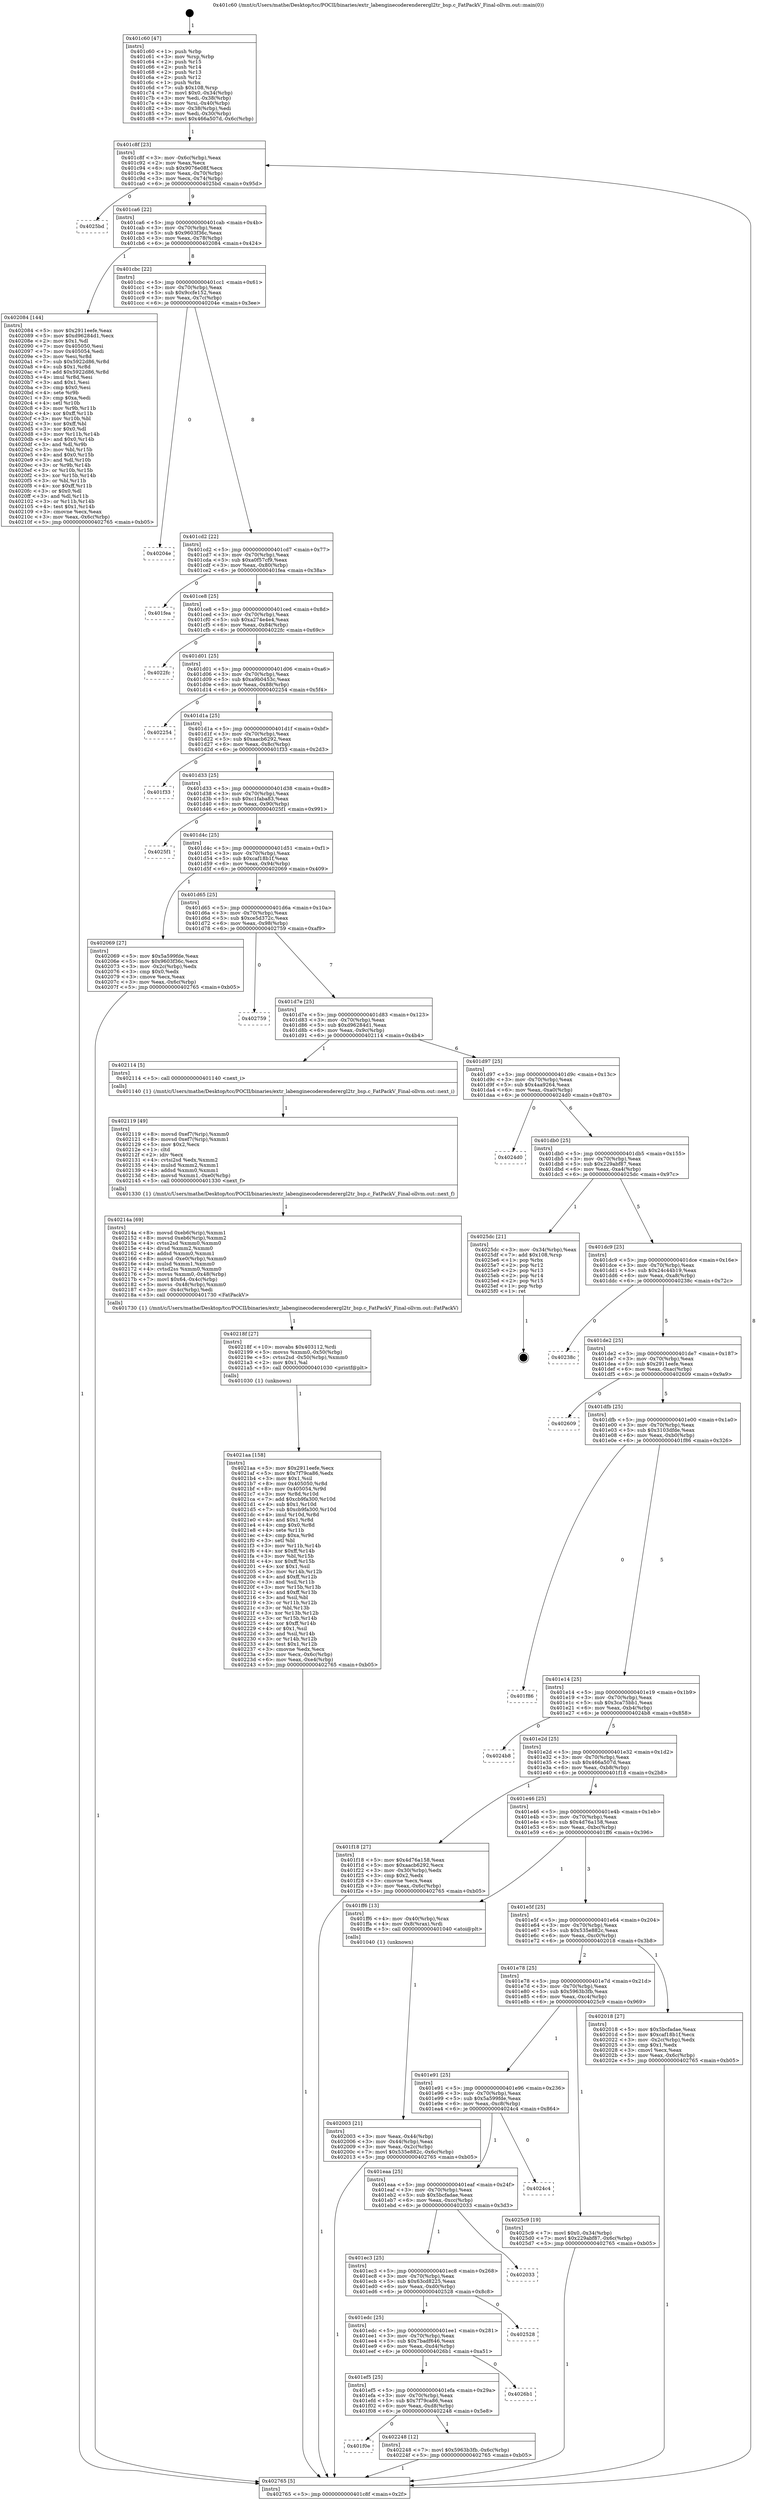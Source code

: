 digraph "0x401c60" {
  label = "0x401c60 (/mnt/c/Users/mathe/Desktop/tcc/POCII/binaries/extr_labenginecoderenderergl2tr_bsp.c_FatPackV_Final-ollvm.out::main(0))"
  labelloc = "t"
  node[shape=record]

  Entry [label="",width=0.3,height=0.3,shape=circle,fillcolor=black,style=filled]
  "0x401c8f" [label="{
     0x401c8f [23]\l
     | [instrs]\l
     &nbsp;&nbsp;0x401c8f \<+3\>: mov -0x6c(%rbp),%eax\l
     &nbsp;&nbsp;0x401c92 \<+2\>: mov %eax,%ecx\l
     &nbsp;&nbsp;0x401c94 \<+6\>: sub $0x9076e08f,%ecx\l
     &nbsp;&nbsp;0x401c9a \<+3\>: mov %eax,-0x70(%rbp)\l
     &nbsp;&nbsp;0x401c9d \<+3\>: mov %ecx,-0x74(%rbp)\l
     &nbsp;&nbsp;0x401ca0 \<+6\>: je 00000000004025bd \<main+0x95d\>\l
  }"]
  "0x4025bd" [label="{
     0x4025bd\l
  }", style=dashed]
  "0x401ca6" [label="{
     0x401ca6 [22]\l
     | [instrs]\l
     &nbsp;&nbsp;0x401ca6 \<+5\>: jmp 0000000000401cab \<main+0x4b\>\l
     &nbsp;&nbsp;0x401cab \<+3\>: mov -0x70(%rbp),%eax\l
     &nbsp;&nbsp;0x401cae \<+5\>: sub $0x9603f36c,%eax\l
     &nbsp;&nbsp;0x401cb3 \<+3\>: mov %eax,-0x78(%rbp)\l
     &nbsp;&nbsp;0x401cb6 \<+6\>: je 0000000000402084 \<main+0x424\>\l
  }"]
  Exit [label="",width=0.3,height=0.3,shape=circle,fillcolor=black,style=filled,peripheries=2]
  "0x402084" [label="{
     0x402084 [144]\l
     | [instrs]\l
     &nbsp;&nbsp;0x402084 \<+5\>: mov $0x2911eefe,%eax\l
     &nbsp;&nbsp;0x402089 \<+5\>: mov $0xd96284d1,%ecx\l
     &nbsp;&nbsp;0x40208e \<+2\>: mov $0x1,%dl\l
     &nbsp;&nbsp;0x402090 \<+7\>: mov 0x405050,%esi\l
     &nbsp;&nbsp;0x402097 \<+7\>: mov 0x405054,%edi\l
     &nbsp;&nbsp;0x40209e \<+3\>: mov %esi,%r8d\l
     &nbsp;&nbsp;0x4020a1 \<+7\>: sub $0x5922d86,%r8d\l
     &nbsp;&nbsp;0x4020a8 \<+4\>: sub $0x1,%r8d\l
     &nbsp;&nbsp;0x4020ac \<+7\>: add $0x5922d86,%r8d\l
     &nbsp;&nbsp;0x4020b3 \<+4\>: imul %r8d,%esi\l
     &nbsp;&nbsp;0x4020b7 \<+3\>: and $0x1,%esi\l
     &nbsp;&nbsp;0x4020ba \<+3\>: cmp $0x0,%esi\l
     &nbsp;&nbsp;0x4020bd \<+4\>: sete %r9b\l
     &nbsp;&nbsp;0x4020c1 \<+3\>: cmp $0xa,%edi\l
     &nbsp;&nbsp;0x4020c4 \<+4\>: setl %r10b\l
     &nbsp;&nbsp;0x4020c8 \<+3\>: mov %r9b,%r11b\l
     &nbsp;&nbsp;0x4020cb \<+4\>: xor $0xff,%r11b\l
     &nbsp;&nbsp;0x4020cf \<+3\>: mov %r10b,%bl\l
     &nbsp;&nbsp;0x4020d2 \<+3\>: xor $0xff,%bl\l
     &nbsp;&nbsp;0x4020d5 \<+3\>: xor $0x0,%dl\l
     &nbsp;&nbsp;0x4020d8 \<+3\>: mov %r11b,%r14b\l
     &nbsp;&nbsp;0x4020db \<+4\>: and $0x0,%r14b\l
     &nbsp;&nbsp;0x4020df \<+3\>: and %dl,%r9b\l
     &nbsp;&nbsp;0x4020e2 \<+3\>: mov %bl,%r15b\l
     &nbsp;&nbsp;0x4020e5 \<+4\>: and $0x0,%r15b\l
     &nbsp;&nbsp;0x4020e9 \<+3\>: and %dl,%r10b\l
     &nbsp;&nbsp;0x4020ec \<+3\>: or %r9b,%r14b\l
     &nbsp;&nbsp;0x4020ef \<+3\>: or %r10b,%r15b\l
     &nbsp;&nbsp;0x4020f2 \<+3\>: xor %r15b,%r14b\l
     &nbsp;&nbsp;0x4020f5 \<+3\>: or %bl,%r11b\l
     &nbsp;&nbsp;0x4020f8 \<+4\>: xor $0xff,%r11b\l
     &nbsp;&nbsp;0x4020fc \<+3\>: or $0x0,%dl\l
     &nbsp;&nbsp;0x4020ff \<+3\>: and %dl,%r11b\l
     &nbsp;&nbsp;0x402102 \<+3\>: or %r11b,%r14b\l
     &nbsp;&nbsp;0x402105 \<+4\>: test $0x1,%r14b\l
     &nbsp;&nbsp;0x402109 \<+3\>: cmovne %ecx,%eax\l
     &nbsp;&nbsp;0x40210c \<+3\>: mov %eax,-0x6c(%rbp)\l
     &nbsp;&nbsp;0x40210f \<+5\>: jmp 0000000000402765 \<main+0xb05\>\l
  }"]
  "0x401cbc" [label="{
     0x401cbc [22]\l
     | [instrs]\l
     &nbsp;&nbsp;0x401cbc \<+5\>: jmp 0000000000401cc1 \<main+0x61\>\l
     &nbsp;&nbsp;0x401cc1 \<+3\>: mov -0x70(%rbp),%eax\l
     &nbsp;&nbsp;0x401cc4 \<+5\>: sub $0x9ccfe152,%eax\l
     &nbsp;&nbsp;0x401cc9 \<+3\>: mov %eax,-0x7c(%rbp)\l
     &nbsp;&nbsp;0x401ccc \<+6\>: je 000000000040204e \<main+0x3ee\>\l
  }"]
  "0x401f0e" [label="{
     0x401f0e\l
  }", style=dashed]
  "0x40204e" [label="{
     0x40204e\l
  }", style=dashed]
  "0x401cd2" [label="{
     0x401cd2 [22]\l
     | [instrs]\l
     &nbsp;&nbsp;0x401cd2 \<+5\>: jmp 0000000000401cd7 \<main+0x77\>\l
     &nbsp;&nbsp;0x401cd7 \<+3\>: mov -0x70(%rbp),%eax\l
     &nbsp;&nbsp;0x401cda \<+5\>: sub $0xa0f57cf9,%eax\l
     &nbsp;&nbsp;0x401cdf \<+3\>: mov %eax,-0x80(%rbp)\l
     &nbsp;&nbsp;0x401ce2 \<+6\>: je 0000000000401fea \<main+0x38a\>\l
  }"]
  "0x402248" [label="{
     0x402248 [12]\l
     | [instrs]\l
     &nbsp;&nbsp;0x402248 \<+7\>: movl $0x5963b3fb,-0x6c(%rbp)\l
     &nbsp;&nbsp;0x40224f \<+5\>: jmp 0000000000402765 \<main+0xb05\>\l
  }"]
  "0x401fea" [label="{
     0x401fea\l
  }", style=dashed]
  "0x401ce8" [label="{
     0x401ce8 [25]\l
     | [instrs]\l
     &nbsp;&nbsp;0x401ce8 \<+5\>: jmp 0000000000401ced \<main+0x8d\>\l
     &nbsp;&nbsp;0x401ced \<+3\>: mov -0x70(%rbp),%eax\l
     &nbsp;&nbsp;0x401cf0 \<+5\>: sub $0xa274e4e4,%eax\l
     &nbsp;&nbsp;0x401cf5 \<+6\>: mov %eax,-0x84(%rbp)\l
     &nbsp;&nbsp;0x401cfb \<+6\>: je 00000000004022fc \<main+0x69c\>\l
  }"]
  "0x401ef5" [label="{
     0x401ef5 [25]\l
     | [instrs]\l
     &nbsp;&nbsp;0x401ef5 \<+5\>: jmp 0000000000401efa \<main+0x29a\>\l
     &nbsp;&nbsp;0x401efa \<+3\>: mov -0x70(%rbp),%eax\l
     &nbsp;&nbsp;0x401efd \<+5\>: sub $0x7f79ca86,%eax\l
     &nbsp;&nbsp;0x401f02 \<+6\>: mov %eax,-0xd8(%rbp)\l
     &nbsp;&nbsp;0x401f08 \<+6\>: je 0000000000402248 \<main+0x5e8\>\l
  }"]
  "0x4022fc" [label="{
     0x4022fc\l
  }", style=dashed]
  "0x401d01" [label="{
     0x401d01 [25]\l
     | [instrs]\l
     &nbsp;&nbsp;0x401d01 \<+5\>: jmp 0000000000401d06 \<main+0xa6\>\l
     &nbsp;&nbsp;0x401d06 \<+3\>: mov -0x70(%rbp),%eax\l
     &nbsp;&nbsp;0x401d09 \<+5\>: sub $0xa9b0453c,%eax\l
     &nbsp;&nbsp;0x401d0e \<+6\>: mov %eax,-0x88(%rbp)\l
     &nbsp;&nbsp;0x401d14 \<+6\>: je 0000000000402254 \<main+0x5f4\>\l
  }"]
  "0x4026b1" [label="{
     0x4026b1\l
  }", style=dashed]
  "0x402254" [label="{
     0x402254\l
  }", style=dashed]
  "0x401d1a" [label="{
     0x401d1a [25]\l
     | [instrs]\l
     &nbsp;&nbsp;0x401d1a \<+5\>: jmp 0000000000401d1f \<main+0xbf\>\l
     &nbsp;&nbsp;0x401d1f \<+3\>: mov -0x70(%rbp),%eax\l
     &nbsp;&nbsp;0x401d22 \<+5\>: sub $0xaacb6292,%eax\l
     &nbsp;&nbsp;0x401d27 \<+6\>: mov %eax,-0x8c(%rbp)\l
     &nbsp;&nbsp;0x401d2d \<+6\>: je 0000000000401f33 \<main+0x2d3\>\l
  }"]
  "0x401edc" [label="{
     0x401edc [25]\l
     | [instrs]\l
     &nbsp;&nbsp;0x401edc \<+5\>: jmp 0000000000401ee1 \<main+0x281\>\l
     &nbsp;&nbsp;0x401ee1 \<+3\>: mov -0x70(%rbp),%eax\l
     &nbsp;&nbsp;0x401ee4 \<+5\>: sub $0x7badf646,%eax\l
     &nbsp;&nbsp;0x401ee9 \<+6\>: mov %eax,-0xd4(%rbp)\l
     &nbsp;&nbsp;0x401eef \<+6\>: je 00000000004026b1 \<main+0xa51\>\l
  }"]
  "0x401f33" [label="{
     0x401f33\l
  }", style=dashed]
  "0x401d33" [label="{
     0x401d33 [25]\l
     | [instrs]\l
     &nbsp;&nbsp;0x401d33 \<+5\>: jmp 0000000000401d38 \<main+0xd8\>\l
     &nbsp;&nbsp;0x401d38 \<+3\>: mov -0x70(%rbp),%eax\l
     &nbsp;&nbsp;0x401d3b \<+5\>: sub $0xc1faba83,%eax\l
     &nbsp;&nbsp;0x401d40 \<+6\>: mov %eax,-0x90(%rbp)\l
     &nbsp;&nbsp;0x401d46 \<+6\>: je 00000000004025f1 \<main+0x991\>\l
  }"]
  "0x402528" [label="{
     0x402528\l
  }", style=dashed]
  "0x4025f1" [label="{
     0x4025f1\l
  }", style=dashed]
  "0x401d4c" [label="{
     0x401d4c [25]\l
     | [instrs]\l
     &nbsp;&nbsp;0x401d4c \<+5\>: jmp 0000000000401d51 \<main+0xf1\>\l
     &nbsp;&nbsp;0x401d51 \<+3\>: mov -0x70(%rbp),%eax\l
     &nbsp;&nbsp;0x401d54 \<+5\>: sub $0xcaf18b1f,%eax\l
     &nbsp;&nbsp;0x401d59 \<+6\>: mov %eax,-0x94(%rbp)\l
     &nbsp;&nbsp;0x401d5f \<+6\>: je 0000000000402069 \<main+0x409\>\l
  }"]
  "0x401ec3" [label="{
     0x401ec3 [25]\l
     | [instrs]\l
     &nbsp;&nbsp;0x401ec3 \<+5\>: jmp 0000000000401ec8 \<main+0x268\>\l
     &nbsp;&nbsp;0x401ec8 \<+3\>: mov -0x70(%rbp),%eax\l
     &nbsp;&nbsp;0x401ecb \<+5\>: sub $0x63cd8225,%eax\l
     &nbsp;&nbsp;0x401ed0 \<+6\>: mov %eax,-0xd0(%rbp)\l
     &nbsp;&nbsp;0x401ed6 \<+6\>: je 0000000000402528 \<main+0x8c8\>\l
  }"]
  "0x402069" [label="{
     0x402069 [27]\l
     | [instrs]\l
     &nbsp;&nbsp;0x402069 \<+5\>: mov $0x5a599fde,%eax\l
     &nbsp;&nbsp;0x40206e \<+5\>: mov $0x9603f36c,%ecx\l
     &nbsp;&nbsp;0x402073 \<+3\>: mov -0x2c(%rbp),%edx\l
     &nbsp;&nbsp;0x402076 \<+3\>: cmp $0x0,%edx\l
     &nbsp;&nbsp;0x402079 \<+3\>: cmove %ecx,%eax\l
     &nbsp;&nbsp;0x40207c \<+3\>: mov %eax,-0x6c(%rbp)\l
     &nbsp;&nbsp;0x40207f \<+5\>: jmp 0000000000402765 \<main+0xb05\>\l
  }"]
  "0x401d65" [label="{
     0x401d65 [25]\l
     | [instrs]\l
     &nbsp;&nbsp;0x401d65 \<+5\>: jmp 0000000000401d6a \<main+0x10a\>\l
     &nbsp;&nbsp;0x401d6a \<+3\>: mov -0x70(%rbp),%eax\l
     &nbsp;&nbsp;0x401d6d \<+5\>: sub $0xce5d372c,%eax\l
     &nbsp;&nbsp;0x401d72 \<+6\>: mov %eax,-0x98(%rbp)\l
     &nbsp;&nbsp;0x401d78 \<+6\>: je 0000000000402759 \<main+0xaf9\>\l
  }"]
  "0x402033" [label="{
     0x402033\l
  }", style=dashed]
  "0x402759" [label="{
     0x402759\l
  }", style=dashed]
  "0x401d7e" [label="{
     0x401d7e [25]\l
     | [instrs]\l
     &nbsp;&nbsp;0x401d7e \<+5\>: jmp 0000000000401d83 \<main+0x123\>\l
     &nbsp;&nbsp;0x401d83 \<+3\>: mov -0x70(%rbp),%eax\l
     &nbsp;&nbsp;0x401d86 \<+5\>: sub $0xd96284d1,%eax\l
     &nbsp;&nbsp;0x401d8b \<+6\>: mov %eax,-0x9c(%rbp)\l
     &nbsp;&nbsp;0x401d91 \<+6\>: je 0000000000402114 \<main+0x4b4\>\l
  }"]
  "0x401eaa" [label="{
     0x401eaa [25]\l
     | [instrs]\l
     &nbsp;&nbsp;0x401eaa \<+5\>: jmp 0000000000401eaf \<main+0x24f\>\l
     &nbsp;&nbsp;0x401eaf \<+3\>: mov -0x70(%rbp),%eax\l
     &nbsp;&nbsp;0x401eb2 \<+5\>: sub $0x5bcfadae,%eax\l
     &nbsp;&nbsp;0x401eb7 \<+6\>: mov %eax,-0xcc(%rbp)\l
     &nbsp;&nbsp;0x401ebd \<+6\>: je 0000000000402033 \<main+0x3d3\>\l
  }"]
  "0x402114" [label="{
     0x402114 [5]\l
     | [instrs]\l
     &nbsp;&nbsp;0x402114 \<+5\>: call 0000000000401140 \<next_i\>\l
     | [calls]\l
     &nbsp;&nbsp;0x401140 \{1\} (/mnt/c/Users/mathe/Desktop/tcc/POCII/binaries/extr_labenginecoderenderergl2tr_bsp.c_FatPackV_Final-ollvm.out::next_i)\l
  }"]
  "0x401d97" [label="{
     0x401d97 [25]\l
     | [instrs]\l
     &nbsp;&nbsp;0x401d97 \<+5\>: jmp 0000000000401d9c \<main+0x13c\>\l
     &nbsp;&nbsp;0x401d9c \<+3\>: mov -0x70(%rbp),%eax\l
     &nbsp;&nbsp;0x401d9f \<+5\>: sub $0x4aa9264,%eax\l
     &nbsp;&nbsp;0x401da4 \<+6\>: mov %eax,-0xa0(%rbp)\l
     &nbsp;&nbsp;0x401daa \<+6\>: je 00000000004024d0 \<main+0x870\>\l
  }"]
  "0x4024c4" [label="{
     0x4024c4\l
  }", style=dashed]
  "0x4024d0" [label="{
     0x4024d0\l
  }", style=dashed]
  "0x401db0" [label="{
     0x401db0 [25]\l
     | [instrs]\l
     &nbsp;&nbsp;0x401db0 \<+5\>: jmp 0000000000401db5 \<main+0x155\>\l
     &nbsp;&nbsp;0x401db5 \<+3\>: mov -0x70(%rbp),%eax\l
     &nbsp;&nbsp;0x401db8 \<+5\>: sub $0x229abf87,%eax\l
     &nbsp;&nbsp;0x401dbd \<+6\>: mov %eax,-0xa4(%rbp)\l
     &nbsp;&nbsp;0x401dc3 \<+6\>: je 00000000004025dc \<main+0x97c\>\l
  }"]
  "0x401e91" [label="{
     0x401e91 [25]\l
     | [instrs]\l
     &nbsp;&nbsp;0x401e91 \<+5\>: jmp 0000000000401e96 \<main+0x236\>\l
     &nbsp;&nbsp;0x401e96 \<+3\>: mov -0x70(%rbp),%eax\l
     &nbsp;&nbsp;0x401e99 \<+5\>: sub $0x5a599fde,%eax\l
     &nbsp;&nbsp;0x401e9e \<+6\>: mov %eax,-0xc8(%rbp)\l
     &nbsp;&nbsp;0x401ea4 \<+6\>: je 00000000004024c4 \<main+0x864\>\l
  }"]
  "0x4025dc" [label="{
     0x4025dc [21]\l
     | [instrs]\l
     &nbsp;&nbsp;0x4025dc \<+3\>: mov -0x34(%rbp),%eax\l
     &nbsp;&nbsp;0x4025df \<+7\>: add $0x108,%rsp\l
     &nbsp;&nbsp;0x4025e6 \<+1\>: pop %rbx\l
     &nbsp;&nbsp;0x4025e7 \<+2\>: pop %r12\l
     &nbsp;&nbsp;0x4025e9 \<+2\>: pop %r13\l
     &nbsp;&nbsp;0x4025eb \<+2\>: pop %r14\l
     &nbsp;&nbsp;0x4025ed \<+2\>: pop %r15\l
     &nbsp;&nbsp;0x4025ef \<+1\>: pop %rbp\l
     &nbsp;&nbsp;0x4025f0 \<+1\>: ret\l
  }"]
  "0x401dc9" [label="{
     0x401dc9 [25]\l
     | [instrs]\l
     &nbsp;&nbsp;0x401dc9 \<+5\>: jmp 0000000000401dce \<main+0x16e\>\l
     &nbsp;&nbsp;0x401dce \<+3\>: mov -0x70(%rbp),%eax\l
     &nbsp;&nbsp;0x401dd1 \<+5\>: sub $0x24c44b19,%eax\l
     &nbsp;&nbsp;0x401dd6 \<+6\>: mov %eax,-0xa8(%rbp)\l
     &nbsp;&nbsp;0x401ddc \<+6\>: je 000000000040238c \<main+0x72c\>\l
  }"]
  "0x4025c9" [label="{
     0x4025c9 [19]\l
     | [instrs]\l
     &nbsp;&nbsp;0x4025c9 \<+7\>: movl $0x0,-0x34(%rbp)\l
     &nbsp;&nbsp;0x4025d0 \<+7\>: movl $0x229abf87,-0x6c(%rbp)\l
     &nbsp;&nbsp;0x4025d7 \<+5\>: jmp 0000000000402765 \<main+0xb05\>\l
  }"]
  "0x40238c" [label="{
     0x40238c\l
  }", style=dashed]
  "0x401de2" [label="{
     0x401de2 [25]\l
     | [instrs]\l
     &nbsp;&nbsp;0x401de2 \<+5\>: jmp 0000000000401de7 \<main+0x187\>\l
     &nbsp;&nbsp;0x401de7 \<+3\>: mov -0x70(%rbp),%eax\l
     &nbsp;&nbsp;0x401dea \<+5\>: sub $0x2911eefe,%eax\l
     &nbsp;&nbsp;0x401def \<+6\>: mov %eax,-0xac(%rbp)\l
     &nbsp;&nbsp;0x401df5 \<+6\>: je 0000000000402609 \<main+0x9a9\>\l
  }"]
  "0x4021aa" [label="{
     0x4021aa [158]\l
     | [instrs]\l
     &nbsp;&nbsp;0x4021aa \<+5\>: mov $0x2911eefe,%ecx\l
     &nbsp;&nbsp;0x4021af \<+5\>: mov $0x7f79ca86,%edx\l
     &nbsp;&nbsp;0x4021b4 \<+3\>: mov $0x1,%sil\l
     &nbsp;&nbsp;0x4021b7 \<+8\>: mov 0x405050,%r8d\l
     &nbsp;&nbsp;0x4021bf \<+8\>: mov 0x405054,%r9d\l
     &nbsp;&nbsp;0x4021c7 \<+3\>: mov %r8d,%r10d\l
     &nbsp;&nbsp;0x4021ca \<+7\>: add $0xcb9fa300,%r10d\l
     &nbsp;&nbsp;0x4021d1 \<+4\>: sub $0x1,%r10d\l
     &nbsp;&nbsp;0x4021d5 \<+7\>: sub $0xcb9fa300,%r10d\l
     &nbsp;&nbsp;0x4021dc \<+4\>: imul %r10d,%r8d\l
     &nbsp;&nbsp;0x4021e0 \<+4\>: and $0x1,%r8d\l
     &nbsp;&nbsp;0x4021e4 \<+4\>: cmp $0x0,%r8d\l
     &nbsp;&nbsp;0x4021e8 \<+4\>: sete %r11b\l
     &nbsp;&nbsp;0x4021ec \<+4\>: cmp $0xa,%r9d\l
     &nbsp;&nbsp;0x4021f0 \<+3\>: setl %bl\l
     &nbsp;&nbsp;0x4021f3 \<+3\>: mov %r11b,%r14b\l
     &nbsp;&nbsp;0x4021f6 \<+4\>: xor $0xff,%r14b\l
     &nbsp;&nbsp;0x4021fa \<+3\>: mov %bl,%r15b\l
     &nbsp;&nbsp;0x4021fd \<+4\>: xor $0xff,%r15b\l
     &nbsp;&nbsp;0x402201 \<+4\>: xor $0x1,%sil\l
     &nbsp;&nbsp;0x402205 \<+3\>: mov %r14b,%r12b\l
     &nbsp;&nbsp;0x402208 \<+4\>: and $0xff,%r12b\l
     &nbsp;&nbsp;0x40220c \<+3\>: and %sil,%r11b\l
     &nbsp;&nbsp;0x40220f \<+3\>: mov %r15b,%r13b\l
     &nbsp;&nbsp;0x402212 \<+4\>: and $0xff,%r13b\l
     &nbsp;&nbsp;0x402216 \<+3\>: and %sil,%bl\l
     &nbsp;&nbsp;0x402219 \<+3\>: or %r11b,%r12b\l
     &nbsp;&nbsp;0x40221c \<+3\>: or %bl,%r13b\l
     &nbsp;&nbsp;0x40221f \<+3\>: xor %r13b,%r12b\l
     &nbsp;&nbsp;0x402222 \<+3\>: or %r15b,%r14b\l
     &nbsp;&nbsp;0x402225 \<+4\>: xor $0xff,%r14b\l
     &nbsp;&nbsp;0x402229 \<+4\>: or $0x1,%sil\l
     &nbsp;&nbsp;0x40222d \<+3\>: and %sil,%r14b\l
     &nbsp;&nbsp;0x402230 \<+3\>: or %r14b,%r12b\l
     &nbsp;&nbsp;0x402233 \<+4\>: test $0x1,%r12b\l
     &nbsp;&nbsp;0x402237 \<+3\>: cmovne %edx,%ecx\l
     &nbsp;&nbsp;0x40223a \<+3\>: mov %ecx,-0x6c(%rbp)\l
     &nbsp;&nbsp;0x40223d \<+6\>: mov %eax,-0xe4(%rbp)\l
     &nbsp;&nbsp;0x402243 \<+5\>: jmp 0000000000402765 \<main+0xb05\>\l
  }"]
  "0x402609" [label="{
     0x402609\l
  }", style=dashed]
  "0x401dfb" [label="{
     0x401dfb [25]\l
     | [instrs]\l
     &nbsp;&nbsp;0x401dfb \<+5\>: jmp 0000000000401e00 \<main+0x1a0\>\l
     &nbsp;&nbsp;0x401e00 \<+3\>: mov -0x70(%rbp),%eax\l
     &nbsp;&nbsp;0x401e03 \<+5\>: sub $0x3103dfde,%eax\l
     &nbsp;&nbsp;0x401e08 \<+6\>: mov %eax,-0xb0(%rbp)\l
     &nbsp;&nbsp;0x401e0e \<+6\>: je 0000000000401f86 \<main+0x326\>\l
  }"]
  "0x40218f" [label="{
     0x40218f [27]\l
     | [instrs]\l
     &nbsp;&nbsp;0x40218f \<+10\>: movabs $0x403112,%rdi\l
     &nbsp;&nbsp;0x402199 \<+5\>: movss %xmm0,-0x50(%rbp)\l
     &nbsp;&nbsp;0x40219e \<+5\>: cvtss2sd -0x50(%rbp),%xmm0\l
     &nbsp;&nbsp;0x4021a3 \<+2\>: mov $0x1,%al\l
     &nbsp;&nbsp;0x4021a5 \<+5\>: call 0000000000401030 \<printf@plt\>\l
     | [calls]\l
     &nbsp;&nbsp;0x401030 \{1\} (unknown)\l
  }"]
  "0x401f86" [label="{
     0x401f86\l
  }", style=dashed]
  "0x401e14" [label="{
     0x401e14 [25]\l
     | [instrs]\l
     &nbsp;&nbsp;0x401e14 \<+5\>: jmp 0000000000401e19 \<main+0x1b9\>\l
     &nbsp;&nbsp;0x401e19 \<+3\>: mov -0x70(%rbp),%eax\l
     &nbsp;&nbsp;0x401e1c \<+5\>: sub $0x3ca75bb1,%eax\l
     &nbsp;&nbsp;0x401e21 \<+6\>: mov %eax,-0xb4(%rbp)\l
     &nbsp;&nbsp;0x401e27 \<+6\>: je 00000000004024b8 \<main+0x858\>\l
  }"]
  "0x40214a" [label="{
     0x40214a [69]\l
     | [instrs]\l
     &nbsp;&nbsp;0x40214a \<+8\>: movsd 0xeb6(%rip),%xmm1\l
     &nbsp;&nbsp;0x402152 \<+8\>: movsd 0xeb6(%rip),%xmm2\l
     &nbsp;&nbsp;0x40215a \<+4\>: cvtss2sd %xmm0,%xmm0\l
     &nbsp;&nbsp;0x40215e \<+4\>: divsd %xmm2,%xmm0\l
     &nbsp;&nbsp;0x402162 \<+4\>: addsd %xmm0,%xmm1\l
     &nbsp;&nbsp;0x402166 \<+8\>: movsd -0xe0(%rbp),%xmm0\l
     &nbsp;&nbsp;0x40216e \<+4\>: mulsd %xmm1,%xmm0\l
     &nbsp;&nbsp;0x402172 \<+4\>: cvtsd2ss %xmm0,%xmm0\l
     &nbsp;&nbsp;0x402176 \<+5\>: movss %xmm0,-0x48(%rbp)\l
     &nbsp;&nbsp;0x40217b \<+7\>: movl $0x64,-0x4c(%rbp)\l
     &nbsp;&nbsp;0x402182 \<+5\>: movss -0x48(%rbp),%xmm0\l
     &nbsp;&nbsp;0x402187 \<+3\>: mov -0x4c(%rbp),%edi\l
     &nbsp;&nbsp;0x40218a \<+5\>: call 0000000000401730 \<FatPackV\>\l
     | [calls]\l
     &nbsp;&nbsp;0x401730 \{1\} (/mnt/c/Users/mathe/Desktop/tcc/POCII/binaries/extr_labenginecoderenderergl2tr_bsp.c_FatPackV_Final-ollvm.out::FatPackV)\l
  }"]
  "0x4024b8" [label="{
     0x4024b8\l
  }", style=dashed]
  "0x401e2d" [label="{
     0x401e2d [25]\l
     | [instrs]\l
     &nbsp;&nbsp;0x401e2d \<+5\>: jmp 0000000000401e32 \<main+0x1d2\>\l
     &nbsp;&nbsp;0x401e32 \<+3\>: mov -0x70(%rbp),%eax\l
     &nbsp;&nbsp;0x401e35 \<+5\>: sub $0x466a507d,%eax\l
     &nbsp;&nbsp;0x401e3a \<+6\>: mov %eax,-0xb8(%rbp)\l
     &nbsp;&nbsp;0x401e40 \<+6\>: je 0000000000401f18 \<main+0x2b8\>\l
  }"]
  "0x402119" [label="{
     0x402119 [49]\l
     | [instrs]\l
     &nbsp;&nbsp;0x402119 \<+8\>: movsd 0xef7(%rip),%xmm0\l
     &nbsp;&nbsp;0x402121 \<+8\>: movsd 0xef7(%rip),%xmm1\l
     &nbsp;&nbsp;0x402129 \<+5\>: mov $0x2,%ecx\l
     &nbsp;&nbsp;0x40212e \<+1\>: cltd\l
     &nbsp;&nbsp;0x40212f \<+2\>: idiv %ecx\l
     &nbsp;&nbsp;0x402131 \<+4\>: cvtsi2sd %edx,%xmm2\l
     &nbsp;&nbsp;0x402135 \<+4\>: mulsd %xmm2,%xmm1\l
     &nbsp;&nbsp;0x402139 \<+4\>: addsd %xmm0,%xmm1\l
     &nbsp;&nbsp;0x40213d \<+8\>: movsd %xmm1,-0xe0(%rbp)\l
     &nbsp;&nbsp;0x402145 \<+5\>: call 0000000000401330 \<next_f\>\l
     | [calls]\l
     &nbsp;&nbsp;0x401330 \{1\} (/mnt/c/Users/mathe/Desktop/tcc/POCII/binaries/extr_labenginecoderenderergl2tr_bsp.c_FatPackV_Final-ollvm.out::next_f)\l
  }"]
  "0x401f18" [label="{
     0x401f18 [27]\l
     | [instrs]\l
     &nbsp;&nbsp;0x401f18 \<+5\>: mov $0x4d76a158,%eax\l
     &nbsp;&nbsp;0x401f1d \<+5\>: mov $0xaacb6292,%ecx\l
     &nbsp;&nbsp;0x401f22 \<+3\>: mov -0x30(%rbp),%edx\l
     &nbsp;&nbsp;0x401f25 \<+3\>: cmp $0x2,%edx\l
     &nbsp;&nbsp;0x401f28 \<+3\>: cmovne %ecx,%eax\l
     &nbsp;&nbsp;0x401f2b \<+3\>: mov %eax,-0x6c(%rbp)\l
     &nbsp;&nbsp;0x401f2e \<+5\>: jmp 0000000000402765 \<main+0xb05\>\l
  }"]
  "0x401e46" [label="{
     0x401e46 [25]\l
     | [instrs]\l
     &nbsp;&nbsp;0x401e46 \<+5\>: jmp 0000000000401e4b \<main+0x1eb\>\l
     &nbsp;&nbsp;0x401e4b \<+3\>: mov -0x70(%rbp),%eax\l
     &nbsp;&nbsp;0x401e4e \<+5\>: sub $0x4d76a158,%eax\l
     &nbsp;&nbsp;0x401e53 \<+6\>: mov %eax,-0xbc(%rbp)\l
     &nbsp;&nbsp;0x401e59 \<+6\>: je 0000000000401ff6 \<main+0x396\>\l
  }"]
  "0x402765" [label="{
     0x402765 [5]\l
     | [instrs]\l
     &nbsp;&nbsp;0x402765 \<+5\>: jmp 0000000000401c8f \<main+0x2f\>\l
  }"]
  "0x401c60" [label="{
     0x401c60 [47]\l
     | [instrs]\l
     &nbsp;&nbsp;0x401c60 \<+1\>: push %rbp\l
     &nbsp;&nbsp;0x401c61 \<+3\>: mov %rsp,%rbp\l
     &nbsp;&nbsp;0x401c64 \<+2\>: push %r15\l
     &nbsp;&nbsp;0x401c66 \<+2\>: push %r14\l
     &nbsp;&nbsp;0x401c68 \<+2\>: push %r13\l
     &nbsp;&nbsp;0x401c6a \<+2\>: push %r12\l
     &nbsp;&nbsp;0x401c6c \<+1\>: push %rbx\l
     &nbsp;&nbsp;0x401c6d \<+7\>: sub $0x108,%rsp\l
     &nbsp;&nbsp;0x401c74 \<+7\>: movl $0x0,-0x34(%rbp)\l
     &nbsp;&nbsp;0x401c7b \<+3\>: mov %edi,-0x38(%rbp)\l
     &nbsp;&nbsp;0x401c7e \<+4\>: mov %rsi,-0x40(%rbp)\l
     &nbsp;&nbsp;0x401c82 \<+3\>: mov -0x38(%rbp),%edi\l
     &nbsp;&nbsp;0x401c85 \<+3\>: mov %edi,-0x30(%rbp)\l
     &nbsp;&nbsp;0x401c88 \<+7\>: movl $0x466a507d,-0x6c(%rbp)\l
  }"]
  "0x401e78" [label="{
     0x401e78 [25]\l
     | [instrs]\l
     &nbsp;&nbsp;0x401e78 \<+5\>: jmp 0000000000401e7d \<main+0x21d\>\l
     &nbsp;&nbsp;0x401e7d \<+3\>: mov -0x70(%rbp),%eax\l
     &nbsp;&nbsp;0x401e80 \<+5\>: sub $0x5963b3fb,%eax\l
     &nbsp;&nbsp;0x401e85 \<+6\>: mov %eax,-0xc4(%rbp)\l
     &nbsp;&nbsp;0x401e8b \<+6\>: je 00000000004025c9 \<main+0x969\>\l
  }"]
  "0x401ff6" [label="{
     0x401ff6 [13]\l
     | [instrs]\l
     &nbsp;&nbsp;0x401ff6 \<+4\>: mov -0x40(%rbp),%rax\l
     &nbsp;&nbsp;0x401ffa \<+4\>: mov 0x8(%rax),%rdi\l
     &nbsp;&nbsp;0x401ffe \<+5\>: call 0000000000401040 \<atoi@plt\>\l
     | [calls]\l
     &nbsp;&nbsp;0x401040 \{1\} (unknown)\l
  }"]
  "0x401e5f" [label="{
     0x401e5f [25]\l
     | [instrs]\l
     &nbsp;&nbsp;0x401e5f \<+5\>: jmp 0000000000401e64 \<main+0x204\>\l
     &nbsp;&nbsp;0x401e64 \<+3\>: mov -0x70(%rbp),%eax\l
     &nbsp;&nbsp;0x401e67 \<+5\>: sub $0x535e882c,%eax\l
     &nbsp;&nbsp;0x401e6c \<+6\>: mov %eax,-0xc0(%rbp)\l
     &nbsp;&nbsp;0x401e72 \<+6\>: je 0000000000402018 \<main+0x3b8\>\l
  }"]
  "0x402003" [label="{
     0x402003 [21]\l
     | [instrs]\l
     &nbsp;&nbsp;0x402003 \<+3\>: mov %eax,-0x44(%rbp)\l
     &nbsp;&nbsp;0x402006 \<+3\>: mov -0x44(%rbp),%eax\l
     &nbsp;&nbsp;0x402009 \<+3\>: mov %eax,-0x2c(%rbp)\l
     &nbsp;&nbsp;0x40200c \<+7\>: movl $0x535e882c,-0x6c(%rbp)\l
     &nbsp;&nbsp;0x402013 \<+5\>: jmp 0000000000402765 \<main+0xb05\>\l
  }"]
  "0x402018" [label="{
     0x402018 [27]\l
     | [instrs]\l
     &nbsp;&nbsp;0x402018 \<+5\>: mov $0x5bcfadae,%eax\l
     &nbsp;&nbsp;0x40201d \<+5\>: mov $0xcaf18b1f,%ecx\l
     &nbsp;&nbsp;0x402022 \<+3\>: mov -0x2c(%rbp),%edx\l
     &nbsp;&nbsp;0x402025 \<+3\>: cmp $0x1,%edx\l
     &nbsp;&nbsp;0x402028 \<+3\>: cmovl %ecx,%eax\l
     &nbsp;&nbsp;0x40202b \<+3\>: mov %eax,-0x6c(%rbp)\l
     &nbsp;&nbsp;0x40202e \<+5\>: jmp 0000000000402765 \<main+0xb05\>\l
  }"]
  Entry -> "0x401c60" [label=" 1"]
  "0x401c8f" -> "0x4025bd" [label=" 0"]
  "0x401c8f" -> "0x401ca6" [label=" 9"]
  "0x4025dc" -> Exit [label=" 1"]
  "0x401ca6" -> "0x402084" [label=" 1"]
  "0x401ca6" -> "0x401cbc" [label=" 8"]
  "0x4025c9" -> "0x402765" [label=" 1"]
  "0x401cbc" -> "0x40204e" [label=" 0"]
  "0x401cbc" -> "0x401cd2" [label=" 8"]
  "0x402248" -> "0x402765" [label=" 1"]
  "0x401cd2" -> "0x401fea" [label=" 0"]
  "0x401cd2" -> "0x401ce8" [label=" 8"]
  "0x401ef5" -> "0x401f0e" [label=" 0"]
  "0x401ce8" -> "0x4022fc" [label=" 0"]
  "0x401ce8" -> "0x401d01" [label=" 8"]
  "0x401ef5" -> "0x402248" [label=" 1"]
  "0x401d01" -> "0x402254" [label=" 0"]
  "0x401d01" -> "0x401d1a" [label=" 8"]
  "0x401edc" -> "0x401ef5" [label=" 1"]
  "0x401d1a" -> "0x401f33" [label=" 0"]
  "0x401d1a" -> "0x401d33" [label=" 8"]
  "0x401edc" -> "0x4026b1" [label=" 0"]
  "0x401d33" -> "0x4025f1" [label=" 0"]
  "0x401d33" -> "0x401d4c" [label=" 8"]
  "0x401ec3" -> "0x401edc" [label=" 1"]
  "0x401d4c" -> "0x402069" [label=" 1"]
  "0x401d4c" -> "0x401d65" [label=" 7"]
  "0x401ec3" -> "0x402528" [label=" 0"]
  "0x401d65" -> "0x402759" [label=" 0"]
  "0x401d65" -> "0x401d7e" [label=" 7"]
  "0x401eaa" -> "0x401ec3" [label=" 1"]
  "0x401d7e" -> "0x402114" [label=" 1"]
  "0x401d7e" -> "0x401d97" [label=" 6"]
  "0x401eaa" -> "0x402033" [label=" 0"]
  "0x401d97" -> "0x4024d0" [label=" 0"]
  "0x401d97" -> "0x401db0" [label=" 6"]
  "0x401e91" -> "0x401eaa" [label=" 1"]
  "0x401db0" -> "0x4025dc" [label=" 1"]
  "0x401db0" -> "0x401dc9" [label=" 5"]
  "0x401e91" -> "0x4024c4" [label=" 0"]
  "0x401dc9" -> "0x40238c" [label=" 0"]
  "0x401dc9" -> "0x401de2" [label=" 5"]
  "0x401e78" -> "0x401e91" [label=" 1"]
  "0x401de2" -> "0x402609" [label=" 0"]
  "0x401de2" -> "0x401dfb" [label=" 5"]
  "0x401e78" -> "0x4025c9" [label=" 1"]
  "0x401dfb" -> "0x401f86" [label=" 0"]
  "0x401dfb" -> "0x401e14" [label=" 5"]
  "0x4021aa" -> "0x402765" [label=" 1"]
  "0x401e14" -> "0x4024b8" [label=" 0"]
  "0x401e14" -> "0x401e2d" [label=" 5"]
  "0x40218f" -> "0x4021aa" [label=" 1"]
  "0x401e2d" -> "0x401f18" [label=" 1"]
  "0x401e2d" -> "0x401e46" [label=" 4"]
  "0x401f18" -> "0x402765" [label=" 1"]
  "0x401c60" -> "0x401c8f" [label=" 1"]
  "0x402765" -> "0x401c8f" [label=" 8"]
  "0x40214a" -> "0x40218f" [label=" 1"]
  "0x401e46" -> "0x401ff6" [label=" 1"]
  "0x401e46" -> "0x401e5f" [label=" 3"]
  "0x401ff6" -> "0x402003" [label=" 1"]
  "0x402003" -> "0x402765" [label=" 1"]
  "0x402119" -> "0x40214a" [label=" 1"]
  "0x401e5f" -> "0x402018" [label=" 1"]
  "0x401e5f" -> "0x401e78" [label=" 2"]
  "0x402018" -> "0x402765" [label=" 1"]
  "0x402069" -> "0x402765" [label=" 1"]
  "0x402084" -> "0x402765" [label=" 1"]
  "0x402114" -> "0x402119" [label=" 1"]
}
